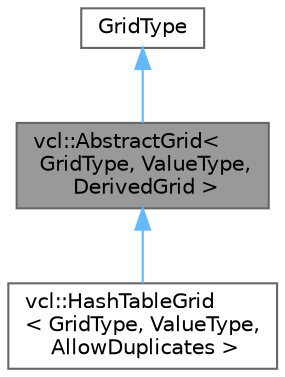 digraph "vcl::AbstractGrid&lt; GridType, ValueType, DerivedGrid &gt;"
{
 // LATEX_PDF_SIZE
  bgcolor="transparent";
  edge [fontname=Helvetica,fontsize=10,labelfontname=Helvetica,labelfontsize=10];
  node [fontname=Helvetica,fontsize=10,shape=box,height=0.2,width=0.4];
  Node1 [label="vcl::AbstractGrid\<\l GridType, ValueType,\l DerivedGrid \>",height=0.2,width=0.4,color="gray40", fillcolor="grey60", style="filled", fontcolor="black",tooltip="The AbstractGrid class describes a generic Spatial Data Structure organized on a regular grid,..."];
  Node2 -> Node1 [dir="back",color="steelblue1",style="solid"];
  Node2 [label="GridType",height=0.2,width=0.4,color="gray40", fillcolor="white", style="filled",tooltip=" "];
  Node1 -> Node3 [dir="back",color="steelblue1",style="solid"];
  Node3 [label="vcl::HashTableGrid\l\< GridType, ValueType,\l AllowDuplicates \>",height=0.2,width=0.4,color="gray40", fillcolor="white", style="filled",URL="$classvcl_1_1HashTableGrid.html",tooltip="The HashTableGrid class stores N-Dimensional spatial elements (that could be anything on which it can..."];
}
